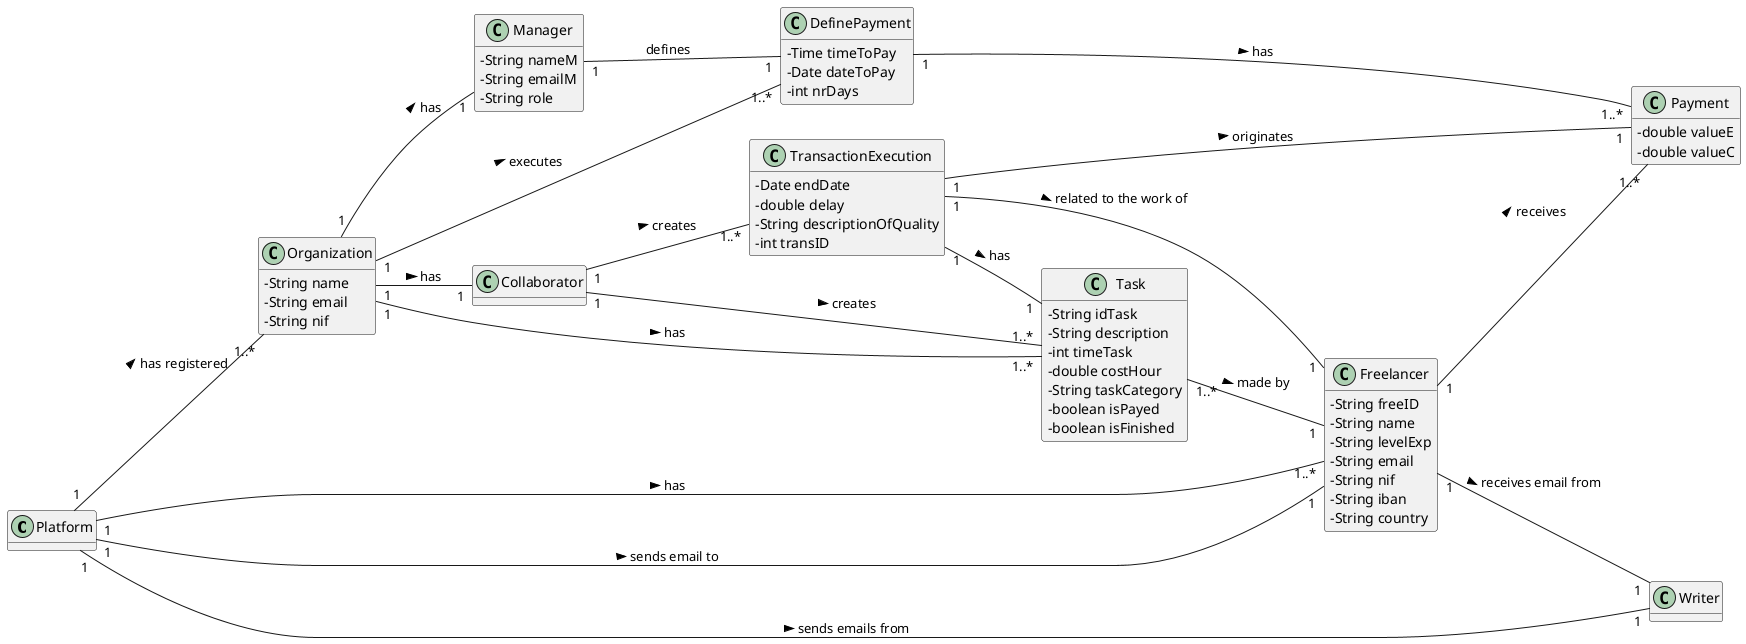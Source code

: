 @startuml
skinparam classAttributeIconSize 0
hide methods
left to right direction

class Platform{
}
class Freelancer {
  -String freeID
  -String name
  -String levelExp
  -String email
  -String nif
  -String iban
  -String country
}

class Organization {
  -String name
  -String email
  -String nif
}

class Task {
  -String idTask
  -String description
  -int timeTask
  -double costHour
  -String taskCategory
  -boolean isPayed
  -boolean isFinished
}

class Manager {
  -String nameM
  -String emailM
  -String role
}

class TransactionExecution {
  -Date endDate
  -double delay
  -String descriptionOfQuality
  -int transID
}

class Payment{
  -double valueE
  -double valueC
}

class DefinePayment{
  -Time timeToPay
  -Date dateToPay
  -int nrDays
  }


class Writer{
  }

Freelancer "1" -- "1..*" Payment: receives >
Freelancer "1" -- "1" Writer: receives email from >

Task "1..*" -- "1" Freelancer: made by >


Platform "1" -- "1..*" Organization: has registered >
Platform "1" -- "1..*" Freelancer: has >
Platform "1" -- "1" Freelancer: sends email to >

Platform "1" -- "1" Writer : sends emails from >


Organization "1" -- "1" Manager: has >
Organization "1" -- "1" Collaborator: has >
Organization "1" -- "1..*" Task: has >
Organization "1" -- "1..*" DefinePayment: executes >


Manager "1" -- "1" DefinePayment: defines

TransactionExecution "1" -- "1" Task : has >
TransactionExecution "1" -- "1" Freelancer: related to the work of >
TransactionExecution "1" -- "1" Payment : originates >

DefinePayment "1" -- "1..*" Payment: has >

Collaborator "1" -- "1..*" Task: creates >
Collaborator "1" -- "1..*" TransactionExecution: creates >











@enduml
